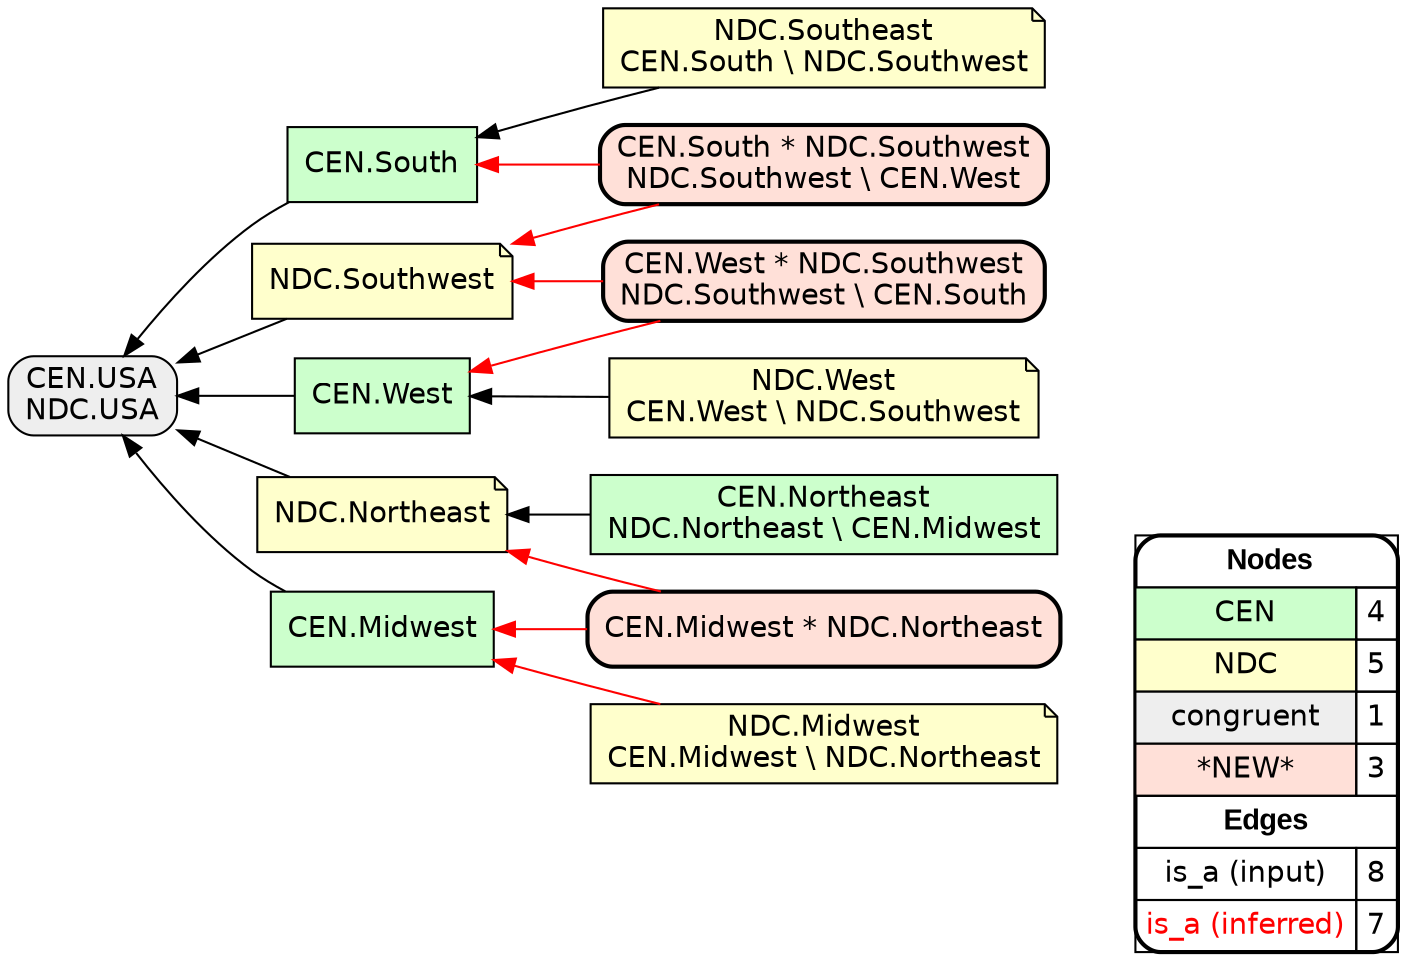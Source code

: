 digraph{
rankdir=RL
node[shape=box style=filled fillcolor="#CCFFCC" fontname="helvetica"] 
"CEN.Midwest"
"CEN.South"
"CEN.West"
"CEN.Northeast\nNDC.Northeast \\ CEN.Midwest"
node[shape=note style=filled fillcolor="#FFFFCC" fontname="helvetica"] 
"NDC.West\nCEN.West \\ NDC.Southwest"
"NDC.Northeast"
"NDC.Midwest\nCEN.Midwest \\ NDC.Northeast"
"NDC.Southwest"
"NDC.Southeast\nCEN.South \\ NDC.Southwest"
node[shape=box style="filled,rounded" fillcolor="#EEEEEE" fontname="helvetica"] 
"CEN.USA\nNDC.USA"
node[shape=box style="filled,rounded,bold" fillcolor="#FFE0D8" fontname="helvetica"] 
"CEN.South * NDC.Southwest\nNDC.Southwest \\ CEN.West"
"CEN.West * NDC.Southwest\nNDC.Southwest \\ CEN.South"
"CEN.Midwest * NDC.Northeast"
edge[arrowhead=normal style=dotted color="#000000" constraint=true penwidth=1]
edge[arrowhead=normal style=solid color="#000000" constraint=true penwidth=1]
"NDC.Northeast" -> "CEN.USA\nNDC.USA"
"CEN.West" -> "CEN.USA\nNDC.USA"
"NDC.Southeast\nCEN.South \\ NDC.Southwest" -> "CEN.South"
"CEN.South" -> "CEN.USA\nNDC.USA"
"CEN.Midwest" -> "CEN.USA\nNDC.USA"
"NDC.Southwest" -> "CEN.USA\nNDC.USA"
"NDC.West\nCEN.West \\ NDC.Southwest" -> "CEN.West"
"CEN.Northeast\nNDC.Northeast \\ CEN.Midwest" -> "NDC.Northeast"
edge[arrowhead=normal style=solid color="#FF0000" constraint=true penwidth=1]
"CEN.South * NDC.Southwest\nNDC.Southwest \\ CEN.West" -> "NDC.Southwest"
"CEN.Midwest * NDC.Northeast" -> "NDC.Northeast"
"NDC.Midwest\nCEN.Midwest \\ NDC.Northeast" -> "CEN.Midwest"
"CEN.West * NDC.Southwest\nNDC.Southwest \\ CEN.South" -> "NDC.Southwest"
"CEN.West * NDC.Southwest\nNDC.Southwest \\ CEN.South" -> "CEN.West"
"CEN.Midwest * NDC.Northeast" -> "CEN.Midwest"
"CEN.South * NDC.Southwest\nNDC.Southwest \\ CEN.West" -> "CEN.South"
node[shape=box] 
{rank=source Legend [fillcolor= white margin=0 label=< 
 <TABLE BORDER="0" CELLBORDER="1" CELLSPACING="0" CELLPADDING="4"> 
<TR> <TD COLSPAN="2"><font face="Arial Black"> Nodes</font></TD> </TR> 
<TR> 
 <TD bgcolor="#CCFFCC" fontname="helvetica">CEN</TD> 
 <TD>4</TD> 
 </TR> 
<TR> 
 <TD bgcolor="#FFFFCC" fontname="helvetica">NDC</TD> 
 <TD>5</TD> 
 </TR> 
<TR> 
 <TD bgcolor="#EEEEEE" fontname="helvetica">congruent</TD> 
 <TD>1</TD> 
 </TR> 
<TR> 
 <TD bgcolor="#FFE0D8" fontname="helvetica">*NEW*</TD> 
 <TD>3</TD> 
 </TR> 
<TR> <TD COLSPAN="2"><font face = "Arial Black"> Edges </font></TD> </TR> 
<TR> 
 <TD><font color ="#000000">is_a (input)</font></TD><TD>8</TD>
</TR>
<TR> 
 <TD><font color ="#FF0000">is_a (inferred)</font></TD><TD>7</TD>
</TR>
</TABLE> 
 >] } 
}